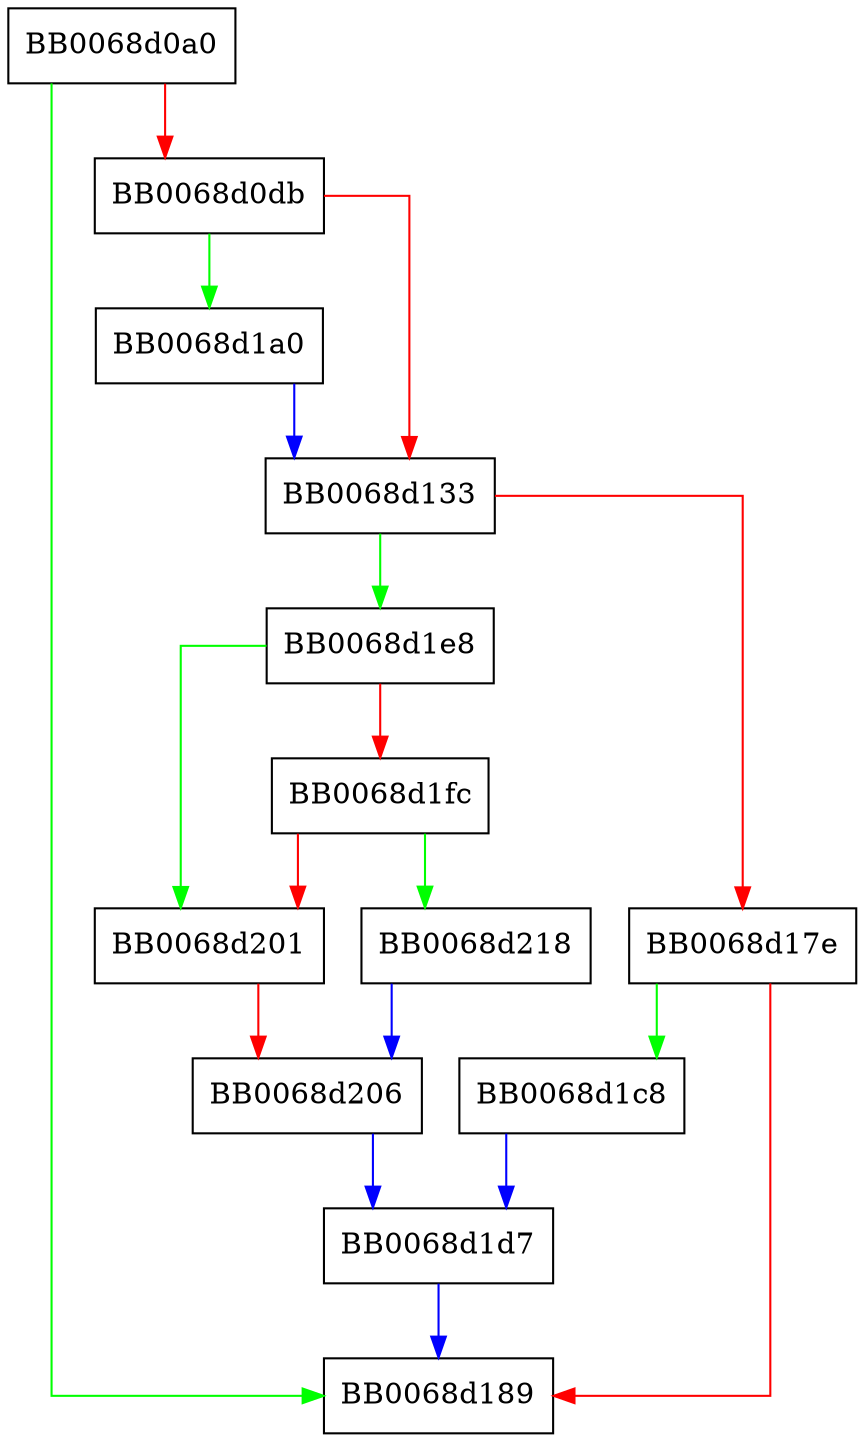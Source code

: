 digraph padlock_aes_init_key {
  node [shape="box"];
  graph [splines=ortho];
  BB0068d0a0 -> BB0068d189 [color="green"];
  BB0068d0a0 -> BB0068d0db [color="red"];
  BB0068d0db -> BB0068d1a0 [color="green"];
  BB0068d0db -> BB0068d133 [color="red"];
  BB0068d133 -> BB0068d1e8 [color="green"];
  BB0068d133 -> BB0068d17e [color="red"];
  BB0068d17e -> BB0068d1c8 [color="green"];
  BB0068d17e -> BB0068d189 [color="red"];
  BB0068d1a0 -> BB0068d133 [color="blue"];
  BB0068d1c8 -> BB0068d1d7 [color="blue"];
  BB0068d1d7 -> BB0068d189 [color="blue"];
  BB0068d1e8 -> BB0068d201 [color="green"];
  BB0068d1e8 -> BB0068d1fc [color="red"];
  BB0068d1fc -> BB0068d218 [color="green"];
  BB0068d1fc -> BB0068d201 [color="red"];
  BB0068d201 -> BB0068d206 [color="red"];
  BB0068d206 -> BB0068d1d7 [color="blue"];
  BB0068d218 -> BB0068d206 [color="blue"];
}
